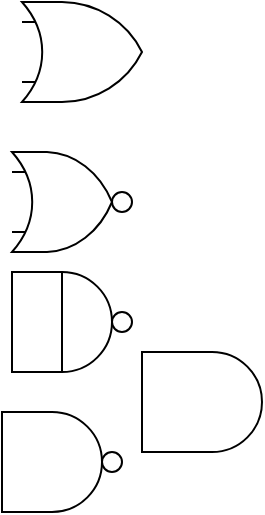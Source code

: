 <mxfile version="24.7.6">
  <diagram name="페이지-1" id="Dg1Gn93KUp8-xhMss4yx">
    <mxGraphModel dx="279" dy="179" grid="1" gridSize="5" guides="1" tooltips="1" connect="1" arrows="1" fold="1" page="1" pageScale="1" pageWidth="827" pageHeight="1169" math="0" shadow="0">
      <root>
        <mxCell id="0" />
        <mxCell id="1" parent="0" />
        <mxCell id="IXCujRkC9pIu_-cdwGrq-1" value="" style="shape=stencil(vVXbboQgEP0aHt0orGZfG9v9D+KySkrBAK3274sCiewKqdY0Mca5cGbOXBCgWnW4JwDmHUCvAMIyNy8jDlasnKi0FO9koDft/CjviKR6sqI3kL8Yn+lBdSM4J42mgqvAsrAbMEy5OZuPFswF+XbSCVoZwOtuiMt2iOIBolyHQLXRxFii+i4kaaX45LfVwD2eKvhk8OYP8UWipFKUPACWjfmQY9g+6SDOjtMqvm/9mOGRqkwKjSeCgSvDsiWZCZLdGW4DkxoI6Rfq4jfpMsoXfCMJbWHsGUYYV2EEWB5K+fh810fgP9MNO7RjIhsmFEmsotFHlsIsE2XMXj0JgD+sVLGjBNWp8mOzCSWVx/mQPNIo6UpHqzwfe7rUZq39dcyKHw==);whiteSpace=wrap;html=1;" vertex="1" parent="1">
          <mxGeometry x="285" y="145" width="60" height="50" as="geometry" />
        </mxCell>
        <mxCell id="IXCujRkC9pIu_-cdwGrq-2" value="" style="shape=stencil(tVVRboQgED0Nn24UVtvfxm7vQdxZJaVgwFZ7+6JiIyrEtdvEGGcG3rw34wAiua5oDQjHFSKvCOM0Ni9jtqOZWVM3Sr5Dy66NXcdEBYo1fZRcUPxi1vQPyQspBBQNk0I7kVncgFEmzN64G8Fskm9rnfBoI/x2GOL5fohkAZFuQ5DceHwqSX6TCkolP8V1M3FN+wquAlP4Q36BV1RI0gRAVWE+VOe2T1mIs9W0iT+1votox3SkZEN7gc5STlUJkUkS3TgtnZBuAeqZO9lDlzMx05s8TUVfULpHM/kF8ahOXdk4fajs/2C8qstjO7WLstupA39mwaWGwEgav2c4zFAxzscjKAAAnLNaz0guG+0ebYk1K9f0oe+i8IfpDuff7kJ2ynB6ACXE4/wQHmGUcLO9VR62rc7XwTveYoPjBw==);whiteSpace=wrap;html=1;" vertex="1" parent="1">
          <mxGeometry x="280" y="220" width="60" height="50" as="geometry" />
        </mxCell>
        <mxCell id="IXCujRkC9pIu_-cdwGrq-3" value="" style="ellipse;whiteSpace=wrap;html=1;" vertex="1" parent="1">
          <mxGeometry x="280" y="280" width="50" height="50" as="geometry" />
        </mxCell>
        <mxCell id="IXCujRkC9pIu_-cdwGrq-4" value="" style="rounded=0;whiteSpace=wrap;html=1;" vertex="1" parent="1">
          <mxGeometry x="280" y="280" width="25" height="50" as="geometry" />
        </mxCell>
        <mxCell id="IXCujRkC9pIu_-cdwGrq-5" value="" style="shape=stencil(nZPRboMwDEW/Jo9ULBFVXyfa/kdEXYiWJshJB/z9DEmlMQhakRDi+jrHsnGYKF0jW2A8b5g4M86LnF4kuyCPUTqP9gs6dfMxT5kGUPnRFReWf1LO+IiyssZA5ZU1bub88gkmlaGzeR9gscgQ1YEHzfh1N+L0PuLjD6JYR4iSIqkuRXm3CDXap7mtFm7lOMGF8bIf9huSTW219AJoZZKAYgdBFDsQEiv6wIjgEYHDXK9XiAX6TPbKZWi9HKc887TEGjIqkt21rGeW6wDaZXj/zP4FqLR1sLFtFE/8d9oXpXW4XRuAZMLEXqzcFA0Xewr8AA==);whiteSpace=wrap;html=1;" vertex="1" parent="1">
          <mxGeometry x="345" y="320" width="60" height="50" as="geometry" />
        </mxCell>
        <mxCell id="IXCujRkC9pIu_-cdwGrq-6" value="" style="ellipse;whiteSpace=wrap;html=1;" vertex="1" parent="1">
          <mxGeometry x="330" y="300" width="10" height="10" as="geometry" />
        </mxCell>
        <mxCell id="IXCujRkC9pIu_-cdwGrq-7" value="" style="shape=stencil(nZTdjoMgEIWfhks3FsJmbze2+x7ETpUsCwZotW/fUTApVUzXxBjPHPzmR5CwyrWiA0LLlrAjoZSXeEPZB/kZpfPW/EIvzz6uk7oFK/3oshMpv3HNeLGqNlpD7aXRLnGefIQJqfHdcgiwmOQe1QcNmtCf3Yiv/yMOLwi+jmAVRnJdsupiLDTWXPV5NXEnxgkujNn+MzfINrXV0gxQUmcBfAeB8h0IYWt8sC8Ie0/1eoaYYCjEIF1hjRfjlBNPCdtAgUmKixJNYrkeoFuG98/sLUCtjION3YbxzHfH/SKVCqdrAwBKyc49FcnTKucy46k9RNmmMkd/q4Tsgqm9xa6fouHfMgUe);whiteSpace=wrap;html=1;" vertex="1" parent="1">
          <mxGeometry x="275" y="350" width="60" height="50" as="geometry" />
        </mxCell>
      </root>
    </mxGraphModel>
  </diagram>
</mxfile>
